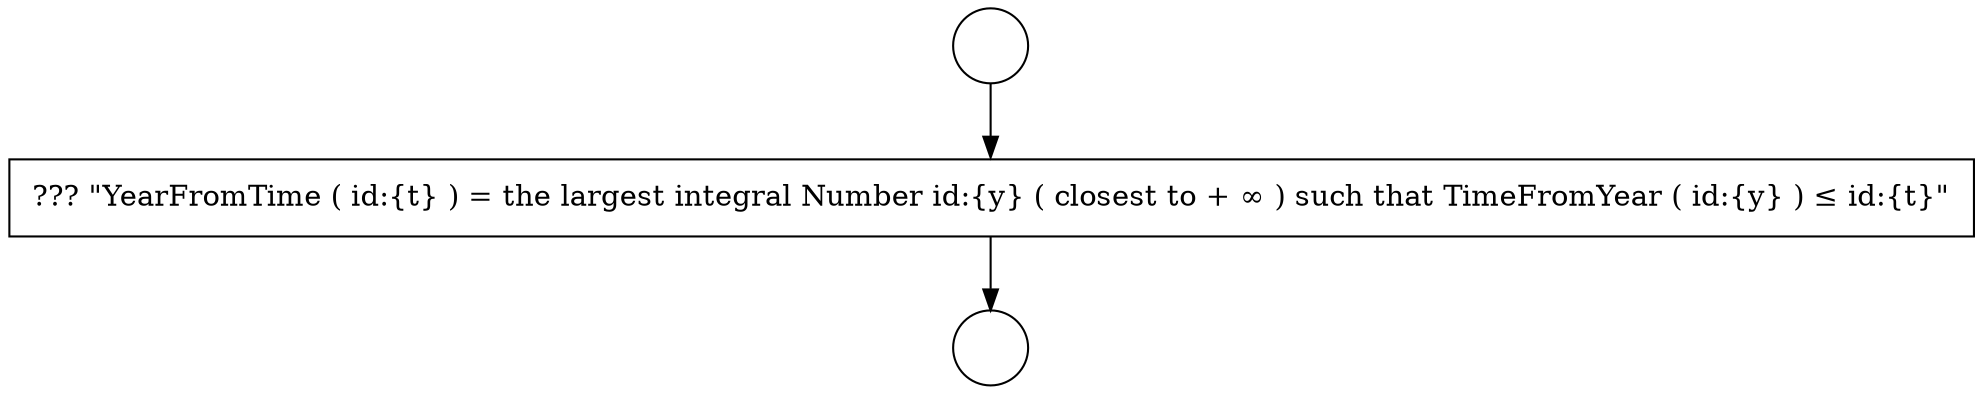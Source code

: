 digraph {
  node21549 [shape=circle label=" " color="black" fillcolor="white" style=filled]
  node21551 [shape=none, margin=0, label=<<font color="black">
    <table border="0" cellborder="1" cellspacing="0" cellpadding="10">
      <tr><td align="left">??? &quot;YearFromTime ( id:{t} ) = the largest integral Number id:{y} ( closest to + &infin; ) such that TimeFromYear ( id:{y} ) &le; id:{t}&quot;</td></tr>
    </table>
  </font>> color="black" fillcolor="white" style=filled]
  node21550 [shape=circle label=" " color="black" fillcolor="white" style=filled]
  node21549 -> node21551 [ color="black"]
  node21551 -> node21550 [ color="black"]
}
